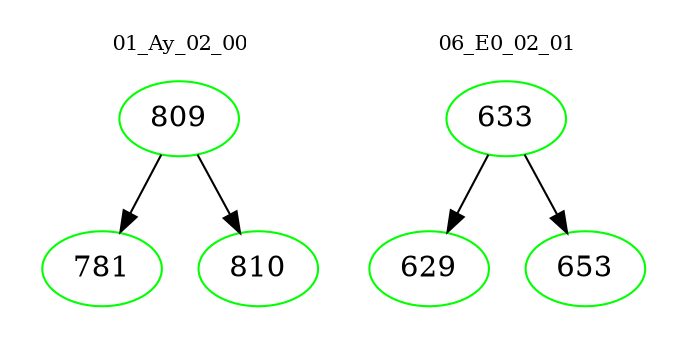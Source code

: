 digraph{
subgraph cluster_0 {
color = white
label = "01_Ay_02_00";
fontsize=10;
T0_809 [label="809", color="green"]
T0_809 -> T0_781 [color="black"]
T0_781 [label="781", color="green"]
T0_809 -> T0_810 [color="black"]
T0_810 [label="810", color="green"]
}
subgraph cluster_1 {
color = white
label = "06_E0_02_01";
fontsize=10;
T1_633 [label="633", color="green"]
T1_633 -> T1_629 [color="black"]
T1_629 [label="629", color="green"]
T1_633 -> T1_653 [color="black"]
T1_653 [label="653", color="green"]
}
}
